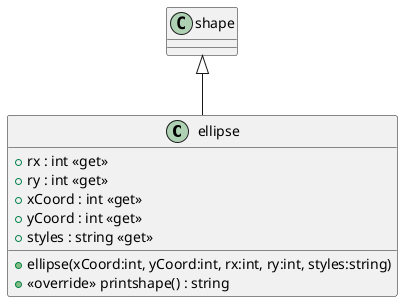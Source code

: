 @startuml
class ellipse {
    + rx : int <<get>>
    + ry : int <<get>>
    + xCoord : int <<get>>
    + yCoord : int <<get>>
    + styles : string <<get>>
    + ellipse(xCoord:int, yCoord:int, rx:int, ry:int, styles:string)
    + <<override>> printshape() : string
}
shape <|-- ellipse
@enduml
